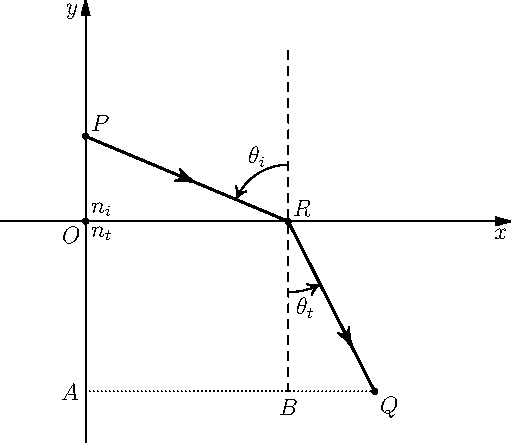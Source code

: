 access graph;

unitsize(3cm);


graph.xaxis(xmin=-.5, xmax=2.5, L="$x$",arrow=Arrow());
graph.yaxis(ymin=-1.3, ymax=1.3, L="$y$",arrow=Arrow());

real a1 = 1;
real a2 = 2;
real b = 1.7;
real theta = 50;
real delta = .1;

pair P = (0, a1/2);
pair Q = (b, -a2/2);
pair R = (Tan(theta), 0);

path b_line = (0, Q.y) -- Q;

path light_ray = P -- R -- Q;

path angle_i = arc(R, (R.x, (R.y + a1/2)/1.5), P);
Label i_label = Label("$\theta_i$", align=N, position=MidPoint);

path angle_t = arc(R, (R.x, (R.y - a1/2)/1.2), Q);
Label t_label = Label("$\theta_t$", align=S, position=MidPoint);

dot((0,0), L=Label("$O$"), align=SW);
label("$n_i$", (0,0), align=NE);
label("$n_t$", (0,0), align=SE);

dot(P, L=Label("$P$", align=NE));
dot(Q, L=Label("$Q$"), align=SE);
dot(R, L=Label("$R$", align=NE));

draw(light_ray, linewidth(1));
add(arrow(HookHead, light_ray, relative(.35)));
add(arrow(HookHead, light_ray, relative(.75)));
//draw(a1_line, arrow=Arrows(), L=a1_label, dotted);
//draw(shift(0,-a/2)*a1_line, arrow=Arrows(), dotted);
draw(b_line, L=Label("$A$", position=BeginPoint), dotted);

draw((R.x, R.y - a2/2) -- (R.x, R.y + a2/2), L=Label("$B$", position=BeginPoint),dashed);
draw(angle_i, arrow=ArcArrow(HookHead, size=3), L=i_label, linewidth(.6));
draw(angle_t, arrow=ArcArrow(HookHead, size=3), L=t_label,linewidth(.6));
